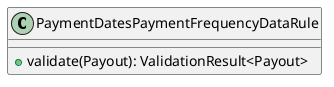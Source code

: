 @startuml

    class PaymentDatesPaymentFrequencyDataRule [[PaymentDatesPaymentFrequencyDataRule.html]] {
        +validate(Payout): ValidationResult<Payout>
    }

@enduml
